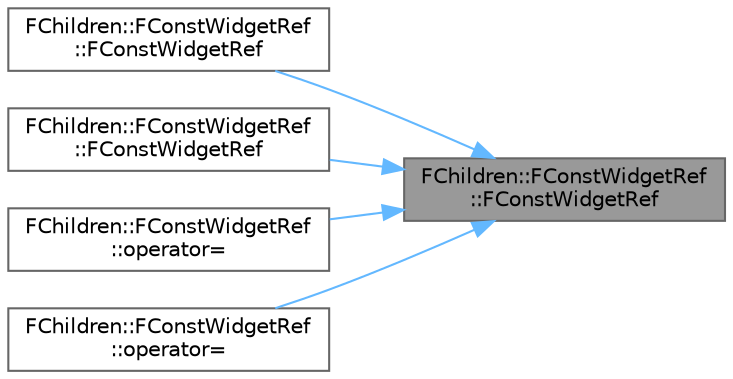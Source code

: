 digraph "FChildren::FConstWidgetRef::FConstWidgetRef"
{
 // INTERACTIVE_SVG=YES
 // LATEX_PDF_SIZE
  bgcolor="transparent";
  edge [fontname=Helvetica,fontsize=10,labelfontname=Helvetica,labelfontsize=10];
  node [fontname=Helvetica,fontsize=10,shape=box,height=0.2,width=0.4];
  rankdir="RL";
  Node1 [id="Node000001",label="FChildren::FConstWidgetRef\l::FConstWidgetRef",height=0.2,width=0.4,color="gray40", fillcolor="grey60", style="filled", fontcolor="black",tooltip=" "];
  Node1 -> Node2 [id="edge1_Node000001_Node000002",dir="back",color="steelblue1",style="solid",tooltip=" "];
  Node2 [id="Node000002",label="FChildren::FConstWidgetRef\l::FConstWidgetRef",height=0.2,width=0.4,color="grey40", fillcolor="white", style="filled",URL="$dd/da0/structFChildren_1_1FConstWidgetRef.html#aaca8493be575097f1dc1e601214ac6e0",tooltip=" "];
  Node1 -> Node3 [id="edge2_Node000001_Node000003",dir="back",color="steelblue1",style="solid",tooltip=" "];
  Node3 [id="Node000003",label="FChildren::FConstWidgetRef\l::FConstWidgetRef",height=0.2,width=0.4,color="grey40", fillcolor="white", style="filled",URL="$dd/da0/structFChildren_1_1FConstWidgetRef.html#a8ac1da8a65e356da1c73c80976b6917e",tooltip=" "];
  Node1 -> Node4 [id="edge3_Node000001_Node000004",dir="back",color="steelblue1",style="solid",tooltip=" "];
  Node4 [id="Node000004",label="FChildren::FConstWidgetRef\l::operator=",height=0.2,width=0.4,color="grey40", fillcolor="white", style="filled",URL="$dd/da0/structFChildren_1_1FConstWidgetRef.html#a98700cf71d95269d7ca2306a949ad04d",tooltip=" "];
  Node1 -> Node5 [id="edge4_Node000001_Node000005",dir="back",color="steelblue1",style="solid",tooltip=" "];
  Node5 [id="Node000005",label="FChildren::FConstWidgetRef\l::operator=",height=0.2,width=0.4,color="grey40", fillcolor="white", style="filled",URL="$dd/da0/structFChildren_1_1FConstWidgetRef.html#af230c2ee1333379e9ff4abb2680858c0",tooltip=" "];
}
